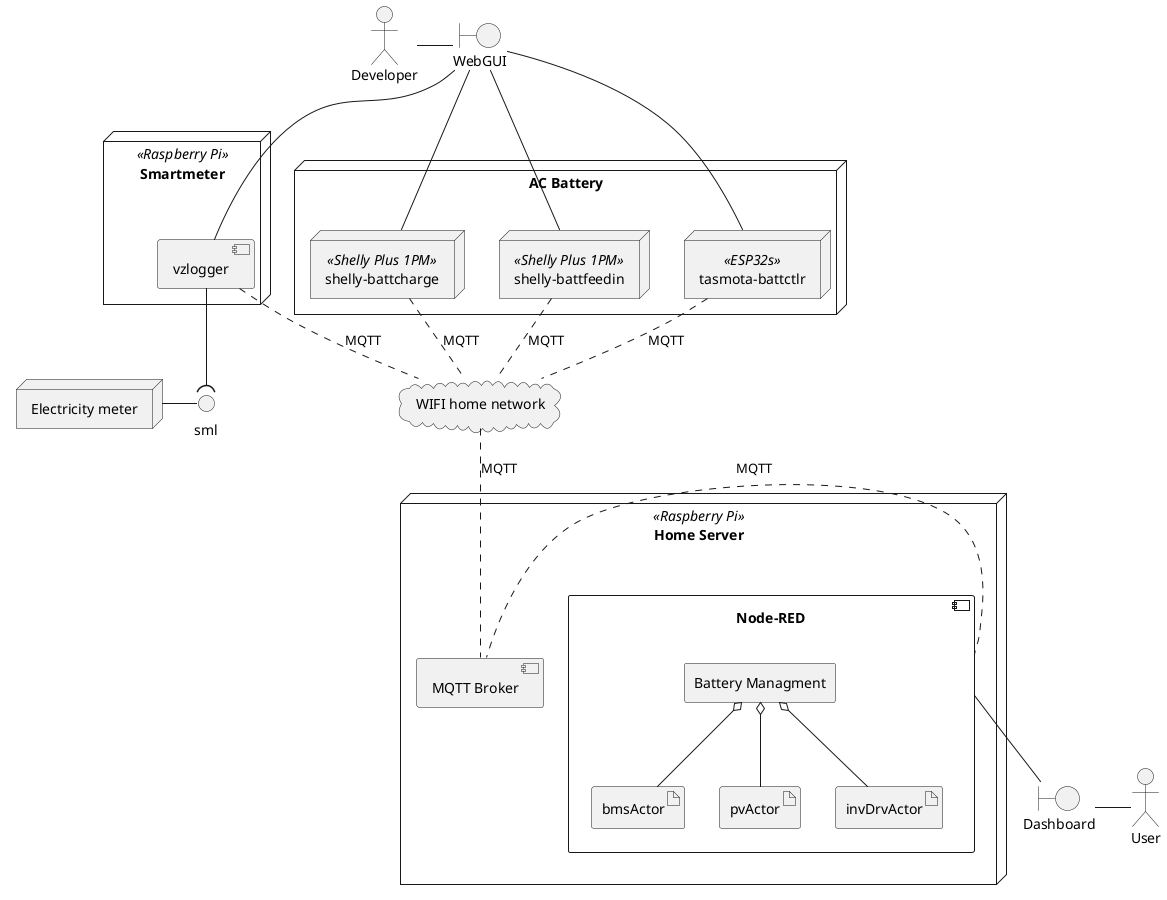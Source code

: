 @startuml


node "Smartmeter" <<Raspberry Pi>> as smeter {
  component vzlogger
}

node "Electricity meter" as meter

node "AC Battery" as batt {
  node "shelly-battcharge" <<Shelly Plus 1PM>> as charge
  node "shelly-battfeedin" <<Shelly Plus 1PM>> as feed
  node "tasmota-battctlr" <<ESP32s>> as ctrl
}

node "Home Server" <<Raspberry Pi>> as home {
  component "MQTT Broker" as broker
  component "Node-RED" as nred {
    agent "Battery Managment" as bmngt
    artifact bmsActor
    artifact pvActor
    artifact invDrvActor
    bmngt o-down- bmsActor
    bmngt o-down- pvActor
    bmngt o-down- invDrvActor
  }
}

boundary WebGUI as www

vzlogger -up- www
charge -up- www
feed -up- www
ctrl -up- www

actor "Developer" as dev
dev -right- www

meter -right-() sml
vzlogger -down-( sml

cloud "WIFI home network" as wifi

vzlogger .. wifi: MQTT
charge .. wifi: MQTT
feed .. wifi: MQTT
ctrl .. wifi: MQTT

broker .up. wifi: MQTT
nred .right. broker: MQTT

boundary Dashboard
actor User
nred -down- Dashboard
Dashboard - User

@enduml

